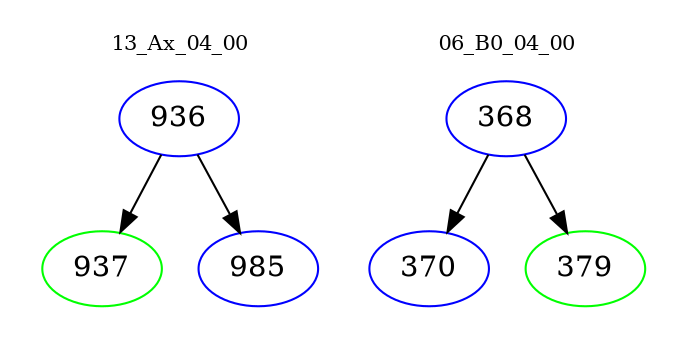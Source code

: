 digraph{
subgraph cluster_0 {
color = white
label = "13_Ax_04_00";
fontsize=10;
T0_936 [label="936", color="blue"]
T0_936 -> T0_937 [color="black"]
T0_937 [label="937", color="green"]
T0_936 -> T0_985 [color="black"]
T0_985 [label="985", color="blue"]
}
subgraph cluster_1 {
color = white
label = "06_B0_04_00";
fontsize=10;
T1_368 [label="368", color="blue"]
T1_368 -> T1_370 [color="black"]
T1_370 [label="370", color="blue"]
T1_368 -> T1_379 [color="black"]
T1_379 [label="379", color="green"]
}
}
